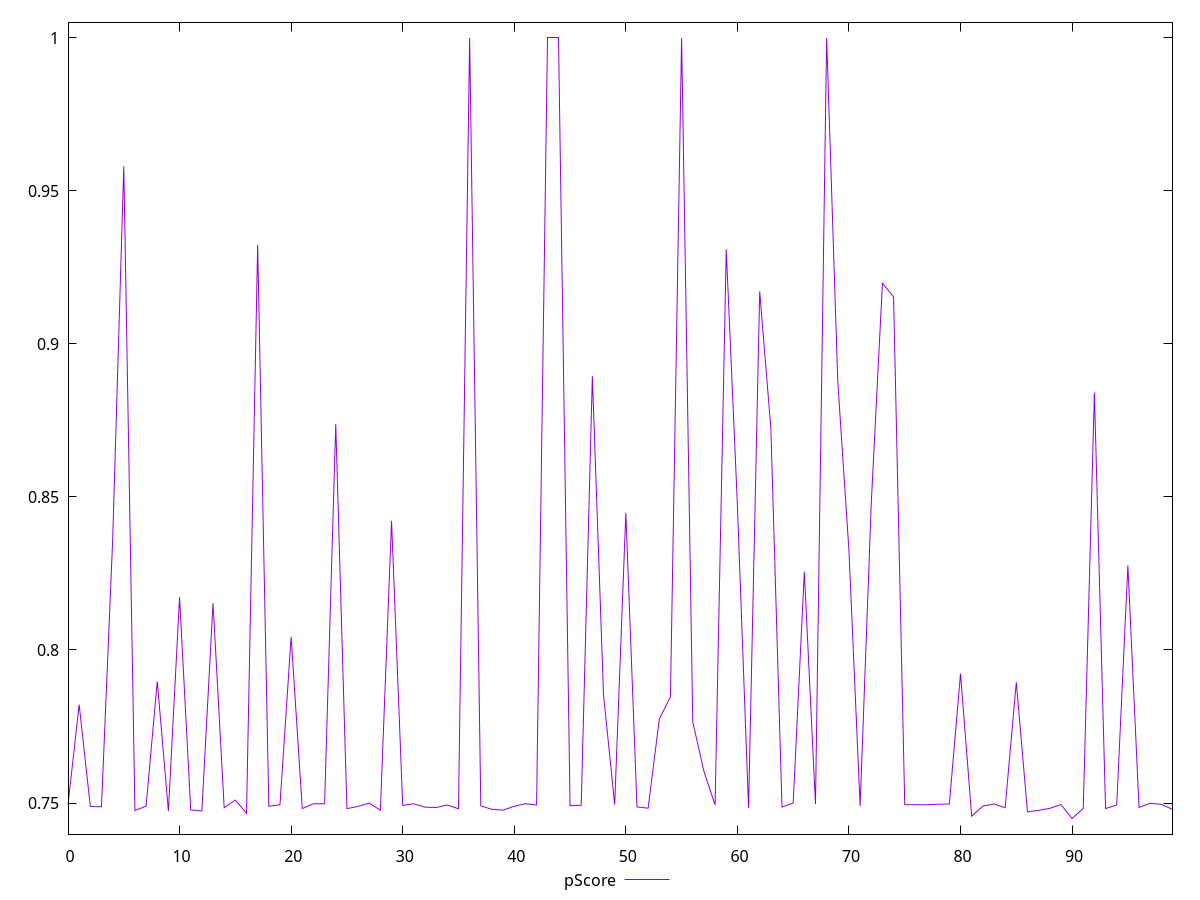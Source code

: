 reset

$pScore <<EOF
0 0.7494655555555556
1 0.7821699999986838
2 0.7488855555555556
3 0.7487755555555555
4 0.8356274999988575
5 0.9580458333343267
6 0.7475366666666666
7 0.7489766666666666
8 0.7897399999977399
9 0.7473777777777778
10 0.8172533333363632
11 0.7477411111111111
12 0.7474111111111111
13 0.8152958333337058
14 0.7484533333333333
15 0.7509891666658223
16 0.7466077777777778
17 0.9323500000002484
18 0.7489288888888889
19 0.7494355555555555
20 0.8042975000012667
21 0.7481811111111111
22 0.7497644444444445
23 0.7497533333333333
24 0.873784166664506
25 0.74816
26 0.7488911111111112
27 0.7499855555555556
28 0.7476622222222222
29 0.8421916666657974
30 0.7492444444444445
31 0.7497344444444445
32 0.7486422222222222
33 0.7485244444444444
34 0.74936
35 0.7481222222222222
36 1
37 0.7490688888888889
38 0.7479322222222222
39 0.7476888888888888
40 0.7489311111111111
41 0.7497944444444444
42 0.74936
43 1
44 1
45 0.7491
46 0.7492811111111112
47 0.8894266666689267
48 0.7853575000011672
49 0.7495022222222222
50 0.8448200000015398
51 0.74873
52 0.7483044444444444
53 0.7773816666658968
54 0.7847241666664679
55 1
56 0.776495833331719
57 0.7603733333355437
58 0.7493322222222222
59 0.9308949999976903
60 0.8473933333344758
61 0.7484122222222223
62 0.9171691666698705
63 0.8723908333356182
64 0.7486788888888889
65 0.75
66 0.8255633333325386
67 0.7496433333333333
68 1
69 0.8875800000006954
70 0.8324408333345006
71 0.7490366666666667
72 0.8479941666685045
73 0.919825833334277
74 0.9153966666664928
75 0.7494711111111111
76 0.7494388888888889
77 0.7494244444444444
78 0.7496033333333333
79 0.7496744444444444
80 0.7922716666695973
81 0.74569
82 0.7489877777777778
83 0.7496855555555556
84 0.7484533333333333
85 0.789448333332936
86 0.7471133333333333
87 0.7476022222222223
88 0.7482555555555556
89 0.7494855555555555
90 0.7449333333333333
91 0.7482377777777778
92 0.8840833333320915
93 0.74819
94 0.74935
95 0.8276550000005712
96 0.7485344444444445
97 0.7499222222222223
98 0.7495555555555555
99 0.7479122222222222
EOF

set key outside below
set xrange [0:99]
set yrange [0.739832:1.0051013333333334]
set trange [0.739832:1.0051013333333334]
set terminal svg size 640, 500 enhanced background rgb 'white'
set output "reprap/uses-rel-preconnect/samples/pages+cached+noexternal+nomedia+nocss/pScore/values.svg"

plot $pScore title "pScore" with line

reset
